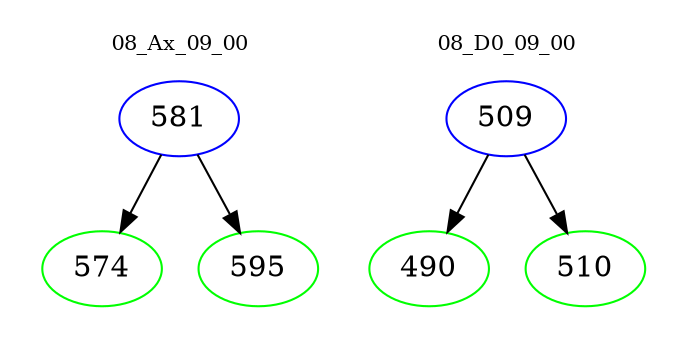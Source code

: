 digraph{
subgraph cluster_0 {
color = white
label = "08_Ax_09_00";
fontsize=10;
T0_581 [label="581", color="blue"]
T0_581 -> T0_574 [color="black"]
T0_574 [label="574", color="green"]
T0_581 -> T0_595 [color="black"]
T0_595 [label="595", color="green"]
}
subgraph cluster_1 {
color = white
label = "08_D0_09_00";
fontsize=10;
T1_509 [label="509", color="blue"]
T1_509 -> T1_490 [color="black"]
T1_490 [label="490", color="green"]
T1_509 -> T1_510 [color="black"]
T1_510 [label="510", color="green"]
}
}
